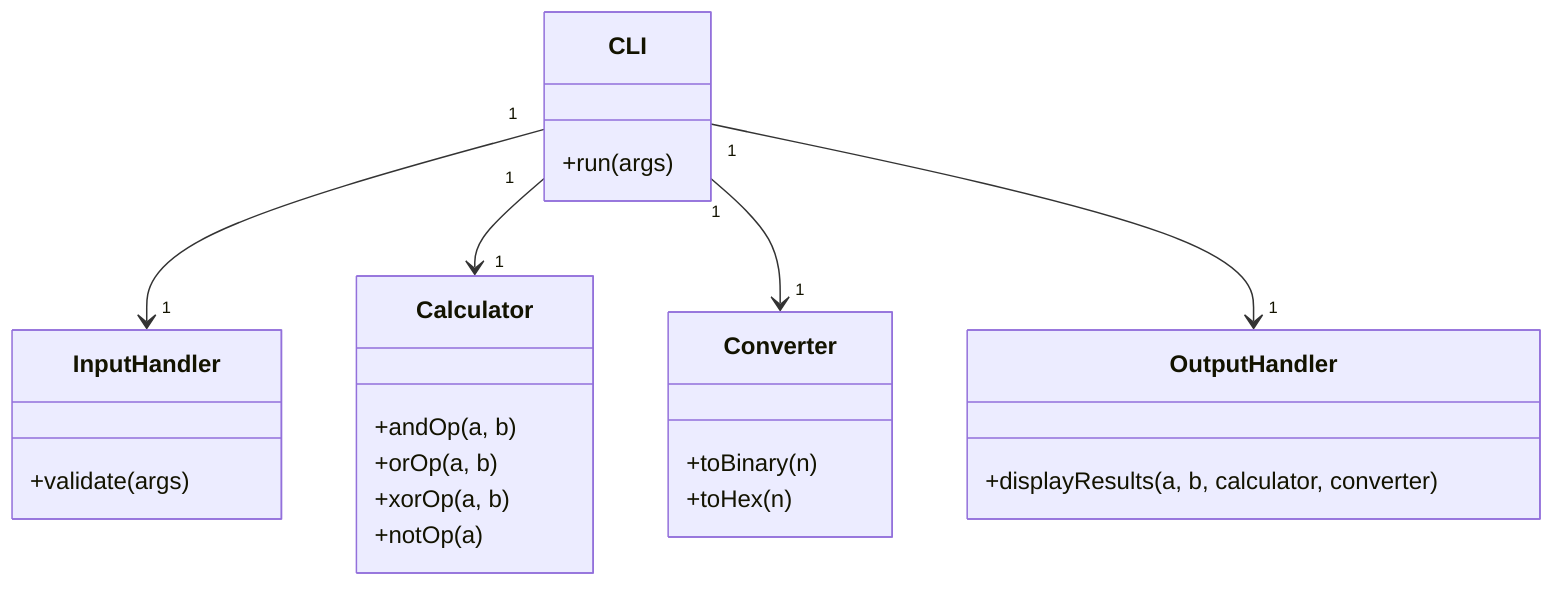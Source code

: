classDiagram
    class InputHandler {
        +validate(args)
    }
    class Calculator {
        +andOp(a, b)
        +orOp(a, b)
        +xorOp(a, b)
        +notOp(a)
    }
    class Converter {
        +toBinary(n)
        +toHex(n)
    }
    class OutputHandler {
        +displayResults(a, b, calculator, converter)
    }
    class CLI {
        +run(args)
    }
    CLI "1" --> "1" InputHandler
    CLI "1" --> "1" Calculator
    CLI "1" --> "1" Converter
    CLI "1" --> "1" OutputHandler